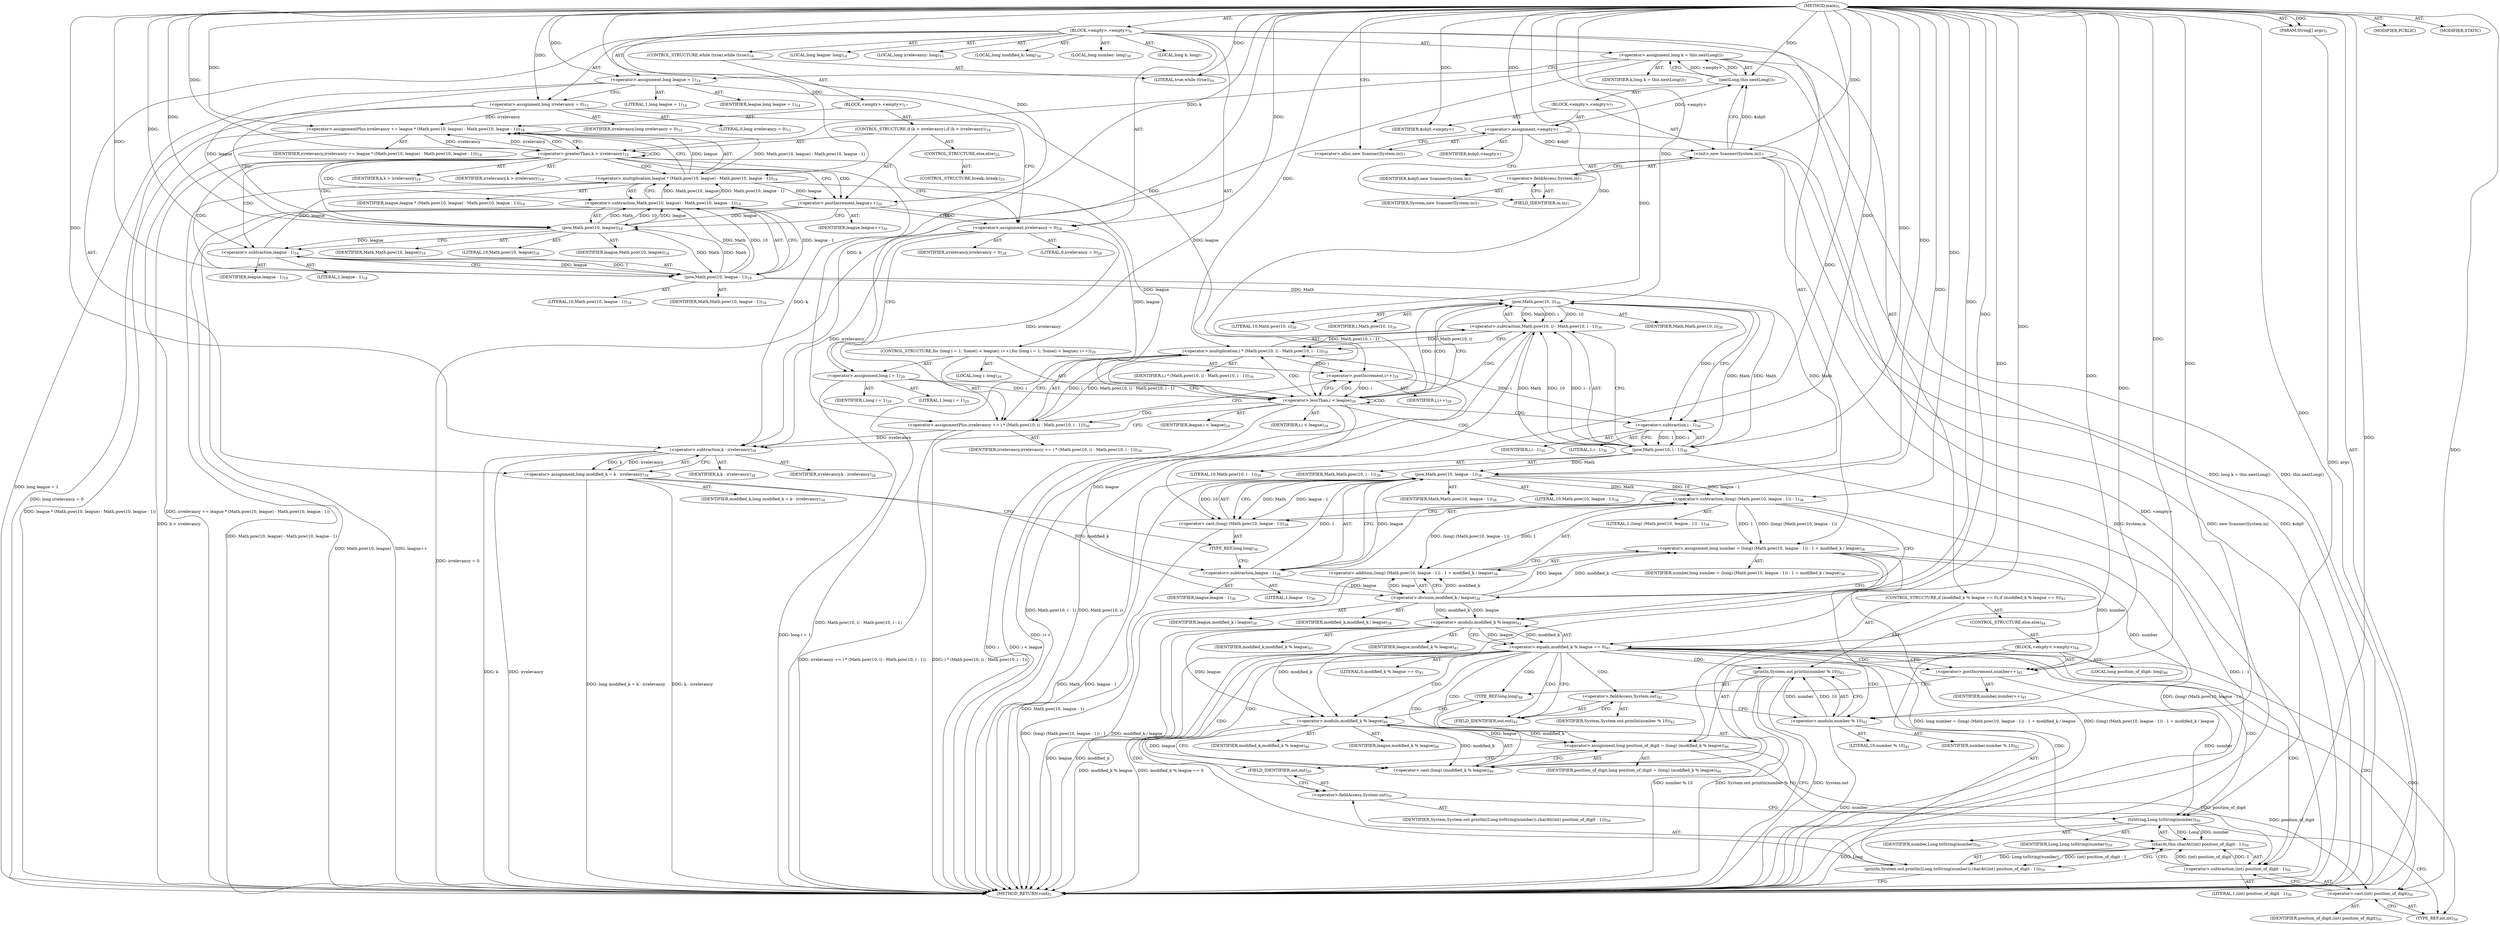digraph "main" {  
"17" [label = <(METHOD,main)<SUB>5</SUB>> ]
"18" [label = <(PARAM,String[] args)<SUB>5</SUB>> ]
"19" [label = <(BLOCK,&lt;empty&gt;,&lt;empty&gt;)<SUB>6</SUB>> ]
"20" [label = <(LOCAL,long k: long)<SUB>7</SUB>> ]
"21" [label = <(&lt;operator&gt;.assignment,long k = this.nextLong())<SUB>7</SUB>> ]
"22" [label = <(IDENTIFIER,k,long k = this.nextLong())<SUB>7</SUB>> ]
"23" [label = <(nextLong,this.nextLong())<SUB>7</SUB>> ]
"24" [label = <(BLOCK,&lt;empty&gt;,&lt;empty&gt;)<SUB>7</SUB>> ]
"25" [label = <(&lt;operator&gt;.assignment,&lt;empty&gt;)> ]
"26" [label = <(IDENTIFIER,$obj0,&lt;empty&gt;)> ]
"27" [label = <(&lt;operator&gt;.alloc,new Scanner(System.in))<SUB>7</SUB>> ]
"28" [label = <(&lt;init&gt;,new Scanner(System.in))<SUB>7</SUB>> ]
"29" [label = <(IDENTIFIER,$obj0,new Scanner(System.in))> ]
"30" [label = <(&lt;operator&gt;.fieldAccess,System.in)<SUB>7</SUB>> ]
"31" [label = <(IDENTIFIER,System,new Scanner(System.in))<SUB>7</SUB>> ]
"32" [label = <(FIELD_IDENTIFIER,in,in)<SUB>7</SUB>> ]
"33" [label = <(IDENTIFIER,$obj0,&lt;empty&gt;)> ]
"34" [label = <(LOCAL,long league: long)<SUB>14</SUB>> ]
"35" [label = <(&lt;operator&gt;.assignment,long league = 1)<SUB>14</SUB>> ]
"36" [label = <(IDENTIFIER,league,long league = 1)<SUB>14</SUB>> ]
"37" [label = <(LITERAL,1,long league = 1)<SUB>14</SUB>> ]
"38" [label = <(LOCAL,long irrelevancy: long)<SUB>15</SUB>> ]
"39" [label = <(&lt;operator&gt;.assignment,long irrelevancy = 0)<SUB>15</SUB>> ]
"40" [label = <(IDENTIFIER,irrelevancy,long irrelevancy = 0)<SUB>15</SUB>> ]
"41" [label = <(LITERAL,0,long irrelevancy = 0)<SUB>15</SUB>> ]
"42" [label = <(CONTROL_STRUCTURE,while (true),while (true))<SUB>16</SUB>> ]
"43" [label = <(LITERAL,true,while (true))<SUB>16</SUB>> ]
"44" [label = <(BLOCK,&lt;empty&gt;,&lt;empty&gt;)<SUB>17</SUB>> ]
"45" [label = <(&lt;operator&gt;.assignmentPlus,irrelevancy += league * (Math.pow(10, league) - Math.pow(10, league - 1)))<SUB>18</SUB>> ]
"46" [label = <(IDENTIFIER,irrelevancy,irrelevancy += league * (Math.pow(10, league) - Math.pow(10, league - 1)))<SUB>18</SUB>> ]
"47" [label = <(&lt;operator&gt;.multiplication,league * (Math.pow(10, league) - Math.pow(10, league - 1)))<SUB>18</SUB>> ]
"48" [label = <(IDENTIFIER,league,league * (Math.pow(10, league) - Math.pow(10, league - 1)))<SUB>18</SUB>> ]
"49" [label = <(&lt;operator&gt;.subtraction,Math.pow(10, league) - Math.pow(10, league - 1))<SUB>18</SUB>> ]
"50" [label = <(pow,Math.pow(10, league))<SUB>18</SUB>> ]
"51" [label = <(IDENTIFIER,Math,Math.pow(10, league))<SUB>18</SUB>> ]
"52" [label = <(LITERAL,10,Math.pow(10, league))<SUB>18</SUB>> ]
"53" [label = <(IDENTIFIER,league,Math.pow(10, league))<SUB>18</SUB>> ]
"54" [label = <(pow,Math.pow(10, league - 1))<SUB>18</SUB>> ]
"55" [label = <(IDENTIFIER,Math,Math.pow(10, league - 1))<SUB>18</SUB>> ]
"56" [label = <(LITERAL,10,Math.pow(10, league - 1))<SUB>18</SUB>> ]
"57" [label = <(&lt;operator&gt;.subtraction,league - 1)<SUB>18</SUB>> ]
"58" [label = <(IDENTIFIER,league,league - 1)<SUB>18</SUB>> ]
"59" [label = <(LITERAL,1,league - 1)<SUB>18</SUB>> ]
"60" [label = <(CONTROL_STRUCTURE,if (k &gt; irrelevancy),if (k &gt; irrelevancy))<SUB>19</SUB>> ]
"61" [label = <(&lt;operator&gt;.greaterThan,k &gt; irrelevancy)<SUB>19</SUB>> ]
"62" [label = <(IDENTIFIER,k,k &gt; irrelevancy)<SUB>19</SUB>> ]
"63" [label = <(IDENTIFIER,irrelevancy,k &gt; irrelevancy)<SUB>19</SUB>> ]
"64" [label = <(&lt;operator&gt;.postIncrement,league++)<SUB>20</SUB>> ]
"65" [label = <(IDENTIFIER,league,league++)<SUB>20</SUB>> ]
"66" [label = <(CONTROL_STRUCTURE,else,else)<SUB>25</SUB>> ]
"67" [label = <(CONTROL_STRUCTURE,break;,break;)<SUB>25</SUB>> ]
"68" [label = <(&lt;operator&gt;.assignment,irrelevancy = 0)<SUB>28</SUB>> ]
"69" [label = <(IDENTIFIER,irrelevancy,irrelevancy = 0)<SUB>28</SUB>> ]
"70" [label = <(LITERAL,0,irrelevancy = 0)<SUB>28</SUB>> ]
"71" [label = <(CONTROL_STRUCTURE,for (long i = 1; Some(i &lt; league); i++),for (long i = 1; Some(i &lt; league); i++))<SUB>29</SUB>> ]
"72" [label = <(LOCAL,long i: long)<SUB>29</SUB>> ]
"73" [label = <(&lt;operator&gt;.assignment,long i = 1)<SUB>29</SUB>> ]
"74" [label = <(IDENTIFIER,i,long i = 1)<SUB>29</SUB>> ]
"75" [label = <(LITERAL,1,long i = 1)<SUB>29</SUB>> ]
"76" [label = <(&lt;operator&gt;.lessThan,i &lt; league)<SUB>29</SUB>> ]
"77" [label = <(IDENTIFIER,i,i &lt; league)<SUB>29</SUB>> ]
"78" [label = <(IDENTIFIER,league,i &lt; league)<SUB>29</SUB>> ]
"79" [label = <(&lt;operator&gt;.postIncrement,i++)<SUB>29</SUB>> ]
"80" [label = <(IDENTIFIER,i,i++)<SUB>29</SUB>> ]
"81" [label = <(&lt;operator&gt;.assignmentPlus,irrelevancy += i * (Math.pow(10, i) - Math.pow(10, i - 1)))<SUB>30</SUB>> ]
"82" [label = <(IDENTIFIER,irrelevancy,irrelevancy += i * (Math.pow(10, i) - Math.pow(10, i - 1)))<SUB>30</SUB>> ]
"83" [label = <(&lt;operator&gt;.multiplication,i * (Math.pow(10, i) - Math.pow(10, i - 1)))<SUB>30</SUB>> ]
"84" [label = <(IDENTIFIER,i,i * (Math.pow(10, i) - Math.pow(10, i - 1)))<SUB>30</SUB>> ]
"85" [label = <(&lt;operator&gt;.subtraction,Math.pow(10, i) - Math.pow(10, i - 1))<SUB>30</SUB>> ]
"86" [label = <(pow,Math.pow(10, i))<SUB>30</SUB>> ]
"87" [label = <(IDENTIFIER,Math,Math.pow(10, i))<SUB>30</SUB>> ]
"88" [label = <(LITERAL,10,Math.pow(10, i))<SUB>30</SUB>> ]
"89" [label = <(IDENTIFIER,i,Math.pow(10, i))<SUB>30</SUB>> ]
"90" [label = <(pow,Math.pow(10, i - 1))<SUB>30</SUB>> ]
"91" [label = <(IDENTIFIER,Math,Math.pow(10, i - 1))<SUB>30</SUB>> ]
"92" [label = <(LITERAL,10,Math.pow(10, i - 1))<SUB>30</SUB>> ]
"93" [label = <(&lt;operator&gt;.subtraction,i - 1)<SUB>30</SUB>> ]
"94" [label = <(IDENTIFIER,i,i - 1)<SUB>30</SUB>> ]
"95" [label = <(LITERAL,1,i - 1)<SUB>30</SUB>> ]
"96" [label = <(LOCAL,long modified_k: long)<SUB>34</SUB>> ]
"97" [label = <(&lt;operator&gt;.assignment,long modified_k = k - irrelevancy)<SUB>34</SUB>> ]
"98" [label = <(IDENTIFIER,modified_k,long modified_k = k - irrelevancy)<SUB>34</SUB>> ]
"99" [label = <(&lt;operator&gt;.subtraction,k - irrelevancy)<SUB>34</SUB>> ]
"100" [label = <(IDENTIFIER,k,k - irrelevancy)<SUB>34</SUB>> ]
"101" [label = <(IDENTIFIER,irrelevancy,k - irrelevancy)<SUB>34</SUB>> ]
"102" [label = <(LOCAL,long number: long)<SUB>38</SUB>> ]
"103" [label = <(&lt;operator&gt;.assignment,long number = (long) (Math.pow(10, league - 1)) - 1 + modified_k / league)<SUB>38</SUB>> ]
"104" [label = <(IDENTIFIER,number,long number = (long) (Math.pow(10, league - 1)) - 1 + modified_k / league)<SUB>38</SUB>> ]
"105" [label = <(&lt;operator&gt;.addition,(long) (Math.pow(10, league - 1)) - 1 + modified_k / league)<SUB>38</SUB>> ]
"106" [label = <(&lt;operator&gt;.subtraction,(long) (Math.pow(10, league - 1)) - 1)<SUB>38</SUB>> ]
"107" [label = <(&lt;operator&gt;.cast,(long) (Math.pow(10, league - 1)))<SUB>38</SUB>> ]
"108" [label = <(TYPE_REF,long,long)<SUB>38</SUB>> ]
"109" [label = <(pow,Math.pow(10, league - 1))<SUB>38</SUB>> ]
"110" [label = <(IDENTIFIER,Math,Math.pow(10, league - 1))<SUB>38</SUB>> ]
"111" [label = <(LITERAL,10,Math.pow(10, league - 1))<SUB>38</SUB>> ]
"112" [label = <(&lt;operator&gt;.subtraction,league - 1)<SUB>38</SUB>> ]
"113" [label = <(IDENTIFIER,league,league - 1)<SUB>38</SUB>> ]
"114" [label = <(LITERAL,1,league - 1)<SUB>38</SUB>> ]
"115" [label = <(LITERAL,1,(long) (Math.pow(10, league - 1)) - 1)<SUB>38</SUB>> ]
"116" [label = <(&lt;operator&gt;.division,modified_k / league)<SUB>38</SUB>> ]
"117" [label = <(IDENTIFIER,modified_k,modified_k / league)<SUB>38</SUB>> ]
"118" [label = <(IDENTIFIER,league,modified_k / league)<SUB>38</SUB>> ]
"119" [label = <(CONTROL_STRUCTURE,if (modified_k % league == 0),if (modified_k % league == 0))<SUB>41</SUB>> ]
"120" [label = <(&lt;operator&gt;.equals,modified_k % league == 0)<SUB>41</SUB>> ]
"121" [label = <(&lt;operator&gt;.modulo,modified_k % league)<SUB>41</SUB>> ]
"122" [label = <(IDENTIFIER,modified_k,modified_k % league)<SUB>41</SUB>> ]
"123" [label = <(IDENTIFIER,league,modified_k % league)<SUB>41</SUB>> ]
"124" [label = <(LITERAL,0,modified_k % league == 0)<SUB>41</SUB>> ]
"125" [label = <(println,System.out.println(number % 10))<SUB>42</SUB>> ]
"126" [label = <(&lt;operator&gt;.fieldAccess,System.out)<SUB>42</SUB>> ]
"127" [label = <(IDENTIFIER,System,System.out.println(number % 10))<SUB>42</SUB>> ]
"128" [label = <(FIELD_IDENTIFIER,out,out)<SUB>42</SUB>> ]
"129" [label = <(&lt;operator&gt;.modulo,number % 10)<SUB>42</SUB>> ]
"130" [label = <(IDENTIFIER,number,number % 10)<SUB>42</SUB>> ]
"131" [label = <(LITERAL,10,number % 10)<SUB>42</SUB>> ]
"132" [label = <(CONTROL_STRUCTURE,else,else)<SUB>44</SUB>> ]
"133" [label = <(BLOCK,&lt;empty&gt;,&lt;empty&gt;)<SUB>44</SUB>> ]
"134" [label = <(&lt;operator&gt;.postIncrement,number++)<SUB>45</SUB>> ]
"135" [label = <(IDENTIFIER,number,number++)<SUB>45</SUB>> ]
"136" [label = <(LOCAL,long position_of_digit: long)<SUB>46</SUB>> ]
"137" [label = <(&lt;operator&gt;.assignment,long position_of_digit = (long) (modified_k % league))<SUB>46</SUB>> ]
"138" [label = <(IDENTIFIER,position_of_digit,long position_of_digit = (long) (modified_k % league))<SUB>46</SUB>> ]
"139" [label = <(&lt;operator&gt;.cast,(long) (modified_k % league))<SUB>46</SUB>> ]
"140" [label = <(TYPE_REF,long,long)<SUB>46</SUB>> ]
"141" [label = <(&lt;operator&gt;.modulo,modified_k % league)<SUB>46</SUB>> ]
"142" [label = <(IDENTIFIER,modified_k,modified_k % league)<SUB>46</SUB>> ]
"143" [label = <(IDENTIFIER,league,modified_k % league)<SUB>46</SUB>> ]
"144" [label = <(println,System.out.println((Long.toString(number)).charAt((int) position_of_digit - 1)))<SUB>50</SUB>> ]
"145" [label = <(&lt;operator&gt;.fieldAccess,System.out)<SUB>50</SUB>> ]
"146" [label = <(IDENTIFIER,System,System.out.println((Long.toString(number)).charAt((int) position_of_digit - 1)))<SUB>50</SUB>> ]
"147" [label = <(FIELD_IDENTIFIER,out,out)<SUB>50</SUB>> ]
"148" [label = <(charAt,this.charAt((int) position_of_digit - 1))<SUB>50</SUB>> ]
"149" [label = <(toString,Long.toString(number))<SUB>50</SUB>> ]
"150" [label = <(IDENTIFIER,Long,Long.toString(number))<SUB>50</SUB>> ]
"151" [label = <(IDENTIFIER,number,Long.toString(number))<SUB>50</SUB>> ]
"152" [label = <(&lt;operator&gt;.subtraction,(int) position_of_digit - 1)<SUB>50</SUB>> ]
"153" [label = <(&lt;operator&gt;.cast,(int) position_of_digit)<SUB>50</SUB>> ]
"154" [label = <(TYPE_REF,int,int)<SUB>50</SUB>> ]
"155" [label = <(IDENTIFIER,position_of_digit,(int) position_of_digit)<SUB>50</SUB>> ]
"156" [label = <(LITERAL,1,(int) position_of_digit - 1)<SUB>50</SUB>> ]
"157" [label = <(MODIFIER,PUBLIC)> ]
"158" [label = <(MODIFIER,STATIC)> ]
"159" [label = <(METHOD_RETURN,void)<SUB>5</SUB>> ]
  "17" -> "18"  [ label = "AST: "] 
  "17" -> "19"  [ label = "AST: "] 
  "17" -> "157"  [ label = "AST: "] 
  "17" -> "158"  [ label = "AST: "] 
  "17" -> "159"  [ label = "AST: "] 
  "19" -> "20"  [ label = "AST: "] 
  "19" -> "21"  [ label = "AST: "] 
  "19" -> "34"  [ label = "AST: "] 
  "19" -> "35"  [ label = "AST: "] 
  "19" -> "38"  [ label = "AST: "] 
  "19" -> "39"  [ label = "AST: "] 
  "19" -> "42"  [ label = "AST: "] 
  "19" -> "68"  [ label = "AST: "] 
  "19" -> "71"  [ label = "AST: "] 
  "19" -> "96"  [ label = "AST: "] 
  "19" -> "97"  [ label = "AST: "] 
  "19" -> "102"  [ label = "AST: "] 
  "19" -> "103"  [ label = "AST: "] 
  "19" -> "119"  [ label = "AST: "] 
  "21" -> "22"  [ label = "AST: "] 
  "21" -> "23"  [ label = "AST: "] 
  "23" -> "24"  [ label = "AST: "] 
  "24" -> "25"  [ label = "AST: "] 
  "24" -> "28"  [ label = "AST: "] 
  "24" -> "33"  [ label = "AST: "] 
  "25" -> "26"  [ label = "AST: "] 
  "25" -> "27"  [ label = "AST: "] 
  "28" -> "29"  [ label = "AST: "] 
  "28" -> "30"  [ label = "AST: "] 
  "30" -> "31"  [ label = "AST: "] 
  "30" -> "32"  [ label = "AST: "] 
  "35" -> "36"  [ label = "AST: "] 
  "35" -> "37"  [ label = "AST: "] 
  "39" -> "40"  [ label = "AST: "] 
  "39" -> "41"  [ label = "AST: "] 
  "42" -> "43"  [ label = "AST: "] 
  "42" -> "44"  [ label = "AST: "] 
  "44" -> "45"  [ label = "AST: "] 
  "44" -> "60"  [ label = "AST: "] 
  "45" -> "46"  [ label = "AST: "] 
  "45" -> "47"  [ label = "AST: "] 
  "47" -> "48"  [ label = "AST: "] 
  "47" -> "49"  [ label = "AST: "] 
  "49" -> "50"  [ label = "AST: "] 
  "49" -> "54"  [ label = "AST: "] 
  "50" -> "51"  [ label = "AST: "] 
  "50" -> "52"  [ label = "AST: "] 
  "50" -> "53"  [ label = "AST: "] 
  "54" -> "55"  [ label = "AST: "] 
  "54" -> "56"  [ label = "AST: "] 
  "54" -> "57"  [ label = "AST: "] 
  "57" -> "58"  [ label = "AST: "] 
  "57" -> "59"  [ label = "AST: "] 
  "60" -> "61"  [ label = "AST: "] 
  "60" -> "64"  [ label = "AST: "] 
  "60" -> "66"  [ label = "AST: "] 
  "61" -> "62"  [ label = "AST: "] 
  "61" -> "63"  [ label = "AST: "] 
  "64" -> "65"  [ label = "AST: "] 
  "66" -> "67"  [ label = "AST: "] 
  "68" -> "69"  [ label = "AST: "] 
  "68" -> "70"  [ label = "AST: "] 
  "71" -> "72"  [ label = "AST: "] 
  "71" -> "73"  [ label = "AST: "] 
  "71" -> "76"  [ label = "AST: "] 
  "71" -> "79"  [ label = "AST: "] 
  "71" -> "81"  [ label = "AST: "] 
  "73" -> "74"  [ label = "AST: "] 
  "73" -> "75"  [ label = "AST: "] 
  "76" -> "77"  [ label = "AST: "] 
  "76" -> "78"  [ label = "AST: "] 
  "79" -> "80"  [ label = "AST: "] 
  "81" -> "82"  [ label = "AST: "] 
  "81" -> "83"  [ label = "AST: "] 
  "83" -> "84"  [ label = "AST: "] 
  "83" -> "85"  [ label = "AST: "] 
  "85" -> "86"  [ label = "AST: "] 
  "85" -> "90"  [ label = "AST: "] 
  "86" -> "87"  [ label = "AST: "] 
  "86" -> "88"  [ label = "AST: "] 
  "86" -> "89"  [ label = "AST: "] 
  "90" -> "91"  [ label = "AST: "] 
  "90" -> "92"  [ label = "AST: "] 
  "90" -> "93"  [ label = "AST: "] 
  "93" -> "94"  [ label = "AST: "] 
  "93" -> "95"  [ label = "AST: "] 
  "97" -> "98"  [ label = "AST: "] 
  "97" -> "99"  [ label = "AST: "] 
  "99" -> "100"  [ label = "AST: "] 
  "99" -> "101"  [ label = "AST: "] 
  "103" -> "104"  [ label = "AST: "] 
  "103" -> "105"  [ label = "AST: "] 
  "105" -> "106"  [ label = "AST: "] 
  "105" -> "116"  [ label = "AST: "] 
  "106" -> "107"  [ label = "AST: "] 
  "106" -> "115"  [ label = "AST: "] 
  "107" -> "108"  [ label = "AST: "] 
  "107" -> "109"  [ label = "AST: "] 
  "109" -> "110"  [ label = "AST: "] 
  "109" -> "111"  [ label = "AST: "] 
  "109" -> "112"  [ label = "AST: "] 
  "112" -> "113"  [ label = "AST: "] 
  "112" -> "114"  [ label = "AST: "] 
  "116" -> "117"  [ label = "AST: "] 
  "116" -> "118"  [ label = "AST: "] 
  "119" -> "120"  [ label = "AST: "] 
  "119" -> "125"  [ label = "AST: "] 
  "119" -> "132"  [ label = "AST: "] 
  "120" -> "121"  [ label = "AST: "] 
  "120" -> "124"  [ label = "AST: "] 
  "121" -> "122"  [ label = "AST: "] 
  "121" -> "123"  [ label = "AST: "] 
  "125" -> "126"  [ label = "AST: "] 
  "125" -> "129"  [ label = "AST: "] 
  "126" -> "127"  [ label = "AST: "] 
  "126" -> "128"  [ label = "AST: "] 
  "129" -> "130"  [ label = "AST: "] 
  "129" -> "131"  [ label = "AST: "] 
  "132" -> "133"  [ label = "AST: "] 
  "133" -> "134"  [ label = "AST: "] 
  "133" -> "136"  [ label = "AST: "] 
  "133" -> "137"  [ label = "AST: "] 
  "133" -> "144"  [ label = "AST: "] 
  "134" -> "135"  [ label = "AST: "] 
  "137" -> "138"  [ label = "AST: "] 
  "137" -> "139"  [ label = "AST: "] 
  "139" -> "140"  [ label = "AST: "] 
  "139" -> "141"  [ label = "AST: "] 
  "141" -> "142"  [ label = "AST: "] 
  "141" -> "143"  [ label = "AST: "] 
  "144" -> "145"  [ label = "AST: "] 
  "144" -> "148"  [ label = "AST: "] 
  "145" -> "146"  [ label = "AST: "] 
  "145" -> "147"  [ label = "AST: "] 
  "148" -> "149"  [ label = "AST: "] 
  "148" -> "152"  [ label = "AST: "] 
  "149" -> "150"  [ label = "AST: "] 
  "149" -> "151"  [ label = "AST: "] 
  "152" -> "153"  [ label = "AST: "] 
  "152" -> "156"  [ label = "AST: "] 
  "153" -> "154"  [ label = "AST: "] 
  "153" -> "155"  [ label = "AST: "] 
  "21" -> "35"  [ label = "CFG: "] 
  "35" -> "39"  [ label = "CFG: "] 
  "39" -> "50"  [ label = "CFG: "] 
  "39" -> "68"  [ label = "CFG: "] 
  "68" -> "73"  [ label = "CFG: "] 
  "97" -> "108"  [ label = "CFG: "] 
  "103" -> "121"  [ label = "CFG: "] 
  "23" -> "21"  [ label = "CFG: "] 
  "73" -> "76"  [ label = "CFG: "] 
  "76" -> "86"  [ label = "CFG: "] 
  "76" -> "99"  [ label = "CFG: "] 
  "79" -> "76"  [ label = "CFG: "] 
  "81" -> "79"  [ label = "CFG: "] 
  "99" -> "97"  [ label = "CFG: "] 
  "105" -> "103"  [ label = "CFG: "] 
  "120" -> "128"  [ label = "CFG: "] 
  "120" -> "134"  [ label = "CFG: "] 
  "125" -> "159"  [ label = "CFG: "] 
  "45" -> "61"  [ label = "CFG: "] 
  "83" -> "81"  [ label = "CFG: "] 
  "106" -> "116"  [ label = "CFG: "] 
  "116" -> "105"  [ label = "CFG: "] 
  "121" -> "120"  [ label = "CFG: "] 
  "126" -> "129"  [ label = "CFG: "] 
  "129" -> "125"  [ label = "CFG: "] 
  "25" -> "32"  [ label = "CFG: "] 
  "28" -> "23"  [ label = "CFG: "] 
  "47" -> "45"  [ label = "CFG: "] 
  "61" -> "64"  [ label = "CFG: "] 
  "61" -> "68"  [ label = "CFG: "] 
  "64" -> "50"  [ label = "CFG: "] 
  "64" -> "68"  [ label = "CFG: "] 
  "85" -> "83"  [ label = "CFG: "] 
  "107" -> "106"  [ label = "CFG: "] 
  "128" -> "126"  [ label = "CFG: "] 
  "134" -> "140"  [ label = "CFG: "] 
  "137" -> "147"  [ label = "CFG: "] 
  "144" -> "159"  [ label = "CFG: "] 
  "27" -> "25"  [ label = "CFG: "] 
  "30" -> "28"  [ label = "CFG: "] 
  "49" -> "47"  [ label = "CFG: "] 
  "86" -> "93"  [ label = "CFG: "] 
  "90" -> "85"  [ label = "CFG: "] 
  "108" -> "112"  [ label = "CFG: "] 
  "109" -> "107"  [ label = "CFG: "] 
  "139" -> "137"  [ label = "CFG: "] 
  "145" -> "149"  [ label = "CFG: "] 
  "148" -> "144"  [ label = "CFG: "] 
  "32" -> "30"  [ label = "CFG: "] 
  "50" -> "57"  [ label = "CFG: "] 
  "54" -> "49"  [ label = "CFG: "] 
  "93" -> "90"  [ label = "CFG: "] 
  "112" -> "109"  [ label = "CFG: "] 
  "140" -> "141"  [ label = "CFG: "] 
  "141" -> "139"  [ label = "CFG: "] 
  "147" -> "145"  [ label = "CFG: "] 
  "149" -> "154"  [ label = "CFG: "] 
  "152" -> "148"  [ label = "CFG: "] 
  "57" -> "54"  [ label = "CFG: "] 
  "153" -> "152"  [ label = "CFG: "] 
  "154" -> "153"  [ label = "CFG: "] 
  "17" -> "27"  [ label = "CFG: "] 
  "18" -> "159"  [ label = "DDG: args"] 
  "25" -> "159"  [ label = "DDG: &lt;empty&gt;"] 
  "28" -> "159"  [ label = "DDG: $obj0"] 
  "28" -> "159"  [ label = "DDG: System.in"] 
  "28" -> "159"  [ label = "DDG: new Scanner(System.in)"] 
  "21" -> "159"  [ label = "DDG: this.nextLong()"] 
  "21" -> "159"  [ label = "DDG: long k = this.nextLong()"] 
  "35" -> "159"  [ label = "DDG: long league = 1"] 
  "39" -> "159"  [ label = "DDG: long irrelevancy = 0"] 
  "49" -> "159"  [ label = "DDG: Math.pow(10, league)"] 
  "47" -> "159"  [ label = "DDG: Math.pow(10, league) - Math.pow(10, league - 1)"] 
  "45" -> "159"  [ label = "DDG: league * (Math.pow(10, league) - Math.pow(10, league - 1))"] 
  "45" -> "159"  [ label = "DDG: irrelevancy += league * (Math.pow(10, league) - Math.pow(10, league - 1))"] 
  "61" -> "159"  [ label = "DDG: k &gt; irrelevancy"] 
  "68" -> "159"  [ label = "DDG: irrelevancy = 0"] 
  "73" -> "159"  [ label = "DDG: long i = 1"] 
  "76" -> "159"  [ label = "DDG: i"] 
  "76" -> "159"  [ label = "DDG: i &lt; league"] 
  "99" -> "159"  [ label = "DDG: k"] 
  "99" -> "159"  [ label = "DDG: irrelevancy"] 
  "97" -> "159"  [ label = "DDG: k - irrelevancy"] 
  "97" -> "159"  [ label = "DDG: long modified_k = k - irrelevancy"] 
  "109" -> "159"  [ label = "DDG: Math"] 
  "109" -> "159"  [ label = "DDG: league - 1"] 
  "107" -> "159"  [ label = "DDG: Math.pow(10, league - 1)"] 
  "106" -> "159"  [ label = "DDG: (long) (Math.pow(10, league - 1))"] 
  "105" -> "159"  [ label = "DDG: (long) (Math.pow(10, league - 1)) - 1"] 
  "105" -> "159"  [ label = "DDG: modified_k / league"] 
  "103" -> "159"  [ label = "DDG: (long) (Math.pow(10, league - 1)) - 1 + modified_k / league"] 
  "103" -> "159"  [ label = "DDG: long number = (long) (Math.pow(10, league - 1)) - 1 + modified_k / league"] 
  "121" -> "159"  [ label = "DDG: modified_k"] 
  "121" -> "159"  [ label = "DDG: league"] 
  "120" -> "159"  [ label = "DDG: modified_k % league"] 
  "120" -> "159"  [ label = "DDG: modified_k % league == 0"] 
  "125" -> "159"  [ label = "DDG: System.out"] 
  "129" -> "159"  [ label = "DDG: number"] 
  "125" -> "159"  [ label = "DDG: number % 10"] 
  "125" -> "159"  [ label = "DDG: System.out.println(number % 10)"] 
  "85" -> "159"  [ label = "DDG: Math.pow(10, i)"] 
  "90" -> "159"  [ label = "DDG: i - 1"] 
  "85" -> "159"  [ label = "DDG: Math.pow(10, i - 1)"] 
  "83" -> "159"  [ label = "DDG: Math.pow(10, i) - Math.pow(10, i - 1)"] 
  "81" -> "159"  [ label = "DDG: i * (Math.pow(10, i) - Math.pow(10, i - 1))"] 
  "81" -> "159"  [ label = "DDG: irrelevancy += i * (Math.pow(10, i) - Math.pow(10, i - 1))"] 
  "79" -> "159"  [ label = "DDG: i++"] 
  "64" -> "159"  [ label = "DDG: league++"] 
  "149" -> "159"  [ label = "DDG: Long"] 
  "17" -> "18"  [ label = "DDG: "] 
  "23" -> "21"  [ label = "DDG: &lt;empty&gt;"] 
  "23" -> "21"  [ label = "DDG: "] 
  "17" -> "35"  [ label = "DDG: "] 
  "17" -> "39"  [ label = "DDG: "] 
  "17" -> "68"  [ label = "DDG: "] 
  "99" -> "97"  [ label = "DDG: k"] 
  "99" -> "97"  [ label = "DDG: irrelevancy"] 
  "106" -> "103"  [ label = "DDG: (long) (Math.pow(10, league - 1))"] 
  "106" -> "103"  [ label = "DDG: 1"] 
  "116" -> "103"  [ label = "DDG: modified_k"] 
  "116" -> "103"  [ label = "DDG: league"] 
  "17" -> "43"  [ label = "DDG: "] 
  "17" -> "73"  [ label = "DDG: "] 
  "83" -> "81"  [ label = "DDG: i"] 
  "83" -> "81"  [ label = "DDG: Math.pow(10, i) - Math.pow(10, i - 1)"] 
  "25" -> "23"  [ label = "DDG: &lt;empty&gt;"] 
  "28" -> "23"  [ label = "DDG: $obj0"] 
  "17" -> "23"  [ label = "DDG: "] 
  "47" -> "45"  [ label = "DDG: league"] 
  "47" -> "45"  [ label = "DDG: Math.pow(10, league) - Math.pow(10, league - 1)"] 
  "73" -> "76"  [ label = "DDG: i"] 
  "79" -> "76"  [ label = "DDG: i"] 
  "17" -> "76"  [ label = "DDG: "] 
  "35" -> "76"  [ label = "DDG: league"] 
  "47" -> "76"  [ label = "DDG: league"] 
  "64" -> "76"  [ label = "DDG: league"] 
  "83" -> "79"  [ label = "DDG: i"] 
  "17" -> "79"  [ label = "DDG: "] 
  "68" -> "81"  [ label = "DDG: irrelevancy"] 
  "17" -> "81"  [ label = "DDG: "] 
  "21" -> "99"  [ label = "DDG: k"] 
  "61" -> "99"  [ label = "DDG: k"] 
  "17" -> "99"  [ label = "DDG: "] 
  "68" -> "99"  [ label = "DDG: irrelevancy"] 
  "81" -> "99"  [ label = "DDG: irrelevancy"] 
  "106" -> "105"  [ label = "DDG: (long) (Math.pow(10, league - 1))"] 
  "106" -> "105"  [ label = "DDG: 1"] 
  "116" -> "105"  [ label = "DDG: modified_k"] 
  "116" -> "105"  [ label = "DDG: league"] 
  "121" -> "120"  [ label = "DDG: modified_k"] 
  "121" -> "120"  [ label = "DDG: league"] 
  "17" -> "120"  [ label = "DDG: "] 
  "129" -> "125"  [ label = "DDG: number"] 
  "129" -> "125"  [ label = "DDG: 10"] 
  "17" -> "25"  [ label = "DDG: "] 
  "17" -> "33"  [ label = "DDG: "] 
  "39" -> "45"  [ label = "DDG: irrelevancy"] 
  "61" -> "45"  [ label = "DDG: irrelevancy"] 
  "17" -> "45"  [ label = "DDG: "] 
  "93" -> "83"  [ label = "DDG: i"] 
  "17" -> "83"  [ label = "DDG: "] 
  "85" -> "83"  [ label = "DDG: Math.pow(10, i)"] 
  "85" -> "83"  [ label = "DDG: Math.pow(10, i - 1)"] 
  "17" -> "106"  [ label = "DDG: "] 
  "109" -> "106"  [ label = "DDG: Math"] 
  "109" -> "106"  [ label = "DDG: 10"] 
  "109" -> "106"  [ label = "DDG: league - 1"] 
  "97" -> "116"  [ label = "DDG: modified_k"] 
  "17" -> "116"  [ label = "DDG: "] 
  "112" -> "116"  [ label = "DDG: league"] 
  "116" -> "121"  [ label = "DDG: modified_k"] 
  "17" -> "121"  [ label = "DDG: "] 
  "116" -> "121"  [ label = "DDG: league"] 
  "103" -> "129"  [ label = "DDG: number"] 
  "17" -> "129"  [ label = "DDG: "] 
  "17" -> "137"  [ label = "DDG: "] 
  "141" -> "137"  [ label = "DDG: modified_k"] 
  "141" -> "137"  [ label = "DDG: league"] 
  "25" -> "28"  [ label = "DDG: $obj0"] 
  "17" -> "28"  [ label = "DDG: "] 
  "57" -> "47"  [ label = "DDG: league"] 
  "17" -> "47"  [ label = "DDG: "] 
  "49" -> "47"  [ label = "DDG: Math.pow(10, league)"] 
  "49" -> "47"  [ label = "DDG: Math.pow(10, league - 1)"] 
  "21" -> "61"  [ label = "DDG: k"] 
  "17" -> "61"  [ label = "DDG: "] 
  "45" -> "61"  [ label = "DDG: irrelevancy"] 
  "47" -> "64"  [ label = "DDG: league"] 
  "17" -> "64"  [ label = "DDG: "] 
  "86" -> "85"  [ label = "DDG: Math"] 
  "86" -> "85"  [ label = "DDG: 10"] 
  "86" -> "85"  [ label = "DDG: i"] 
  "90" -> "85"  [ label = "DDG: Math"] 
  "90" -> "85"  [ label = "DDG: 10"] 
  "90" -> "85"  [ label = "DDG: i - 1"] 
  "17" -> "107"  [ label = "DDG: "] 
  "109" -> "107"  [ label = "DDG: Math"] 
  "109" -> "107"  [ label = "DDG: 10"] 
  "109" -> "107"  [ label = "DDG: league - 1"] 
  "103" -> "134"  [ label = "DDG: number"] 
  "17" -> "134"  [ label = "DDG: "] 
  "148" -> "144"  [ label = "DDG: Long.toString(number)"] 
  "148" -> "144"  [ label = "DDG: (int) position_of_digit - 1"] 
  "50" -> "49"  [ label = "DDG: Math"] 
  "50" -> "49"  [ label = "DDG: 10"] 
  "50" -> "49"  [ label = "DDG: league"] 
  "54" -> "49"  [ label = "DDG: Math"] 
  "54" -> "49"  [ label = "DDG: 10"] 
  "54" -> "49"  [ label = "DDG: league - 1"] 
  "54" -> "86"  [ label = "DDG: Math"] 
  "90" -> "86"  [ label = "DDG: Math"] 
  "17" -> "86"  [ label = "DDG: "] 
  "76" -> "86"  [ label = "DDG: i"] 
  "86" -> "90"  [ label = "DDG: Math"] 
  "17" -> "90"  [ label = "DDG: "] 
  "93" -> "90"  [ label = "DDG: i"] 
  "93" -> "90"  [ label = "DDG: 1"] 
  "54" -> "109"  [ label = "DDG: Math"] 
  "90" -> "109"  [ label = "DDG: Math"] 
  "17" -> "109"  [ label = "DDG: "] 
  "112" -> "109"  [ label = "DDG: league"] 
  "112" -> "109"  [ label = "DDG: 1"] 
  "17" -> "139"  [ label = "DDG: "] 
  "141" -> "139"  [ label = "DDG: modified_k"] 
  "141" -> "139"  [ label = "DDG: league"] 
  "149" -> "148"  [ label = "DDG: Long"] 
  "149" -> "148"  [ label = "DDG: number"] 
  "152" -> "148"  [ label = "DDG: (int) position_of_digit"] 
  "152" -> "148"  [ label = "DDG: 1"] 
  "54" -> "50"  [ label = "DDG: Math"] 
  "17" -> "50"  [ label = "DDG: "] 
  "35" -> "50"  [ label = "DDG: league"] 
  "64" -> "50"  [ label = "DDG: league"] 
  "50" -> "54"  [ label = "DDG: Math"] 
  "17" -> "54"  [ label = "DDG: "] 
  "57" -> "54"  [ label = "DDG: league"] 
  "57" -> "54"  [ label = "DDG: 1"] 
  "86" -> "93"  [ label = "DDG: i"] 
  "17" -> "93"  [ label = "DDG: "] 
  "76" -> "112"  [ label = "DDG: league"] 
  "17" -> "112"  [ label = "DDG: "] 
  "121" -> "141"  [ label = "DDG: modified_k"] 
  "17" -> "141"  [ label = "DDG: "] 
  "121" -> "141"  [ label = "DDG: league"] 
  "17" -> "149"  [ label = "DDG: "] 
  "134" -> "149"  [ label = "DDG: number"] 
  "17" -> "152"  [ label = "DDG: "] 
  "137" -> "152"  [ label = "DDG: position_of_digit"] 
  "50" -> "57"  [ label = "DDG: league"] 
  "17" -> "57"  [ label = "DDG: "] 
  "17" -> "153"  [ label = "DDG: "] 
  "137" -> "153"  [ label = "DDG: position_of_digit"] 
  "76" -> "81"  [ label = "CDG: "] 
  "76" -> "85"  [ label = "CDG: "] 
  "76" -> "76"  [ label = "CDG: "] 
  "76" -> "93"  [ label = "CDG: "] 
  "76" -> "90"  [ label = "CDG: "] 
  "76" -> "79"  [ label = "CDG: "] 
  "76" -> "83"  [ label = "CDG: "] 
  "76" -> "86"  [ label = "CDG: "] 
  "120" -> "141"  [ label = "CDG: "] 
  "120" -> "154"  [ label = "CDG: "] 
  "120" -> "145"  [ label = "CDG: "] 
  "120" -> "128"  [ label = "CDG: "] 
  "120" -> "149"  [ label = "CDG: "] 
  "120" -> "153"  [ label = "CDG: "] 
  "120" -> "144"  [ label = "CDG: "] 
  "120" -> "129"  [ label = "CDG: "] 
  "120" -> "134"  [ label = "CDG: "] 
  "120" -> "140"  [ label = "CDG: "] 
  "120" -> "148"  [ label = "CDG: "] 
  "120" -> "126"  [ label = "CDG: "] 
  "120" -> "137"  [ label = "CDG: "] 
  "120" -> "152"  [ label = "CDG: "] 
  "120" -> "147"  [ label = "CDG: "] 
  "120" -> "139"  [ label = "CDG: "] 
  "120" -> "125"  [ label = "CDG: "] 
  "61" -> "64"  [ label = "CDG: "] 
  "61" -> "47"  [ label = "CDG: "] 
  "61" -> "49"  [ label = "CDG: "] 
  "61" -> "57"  [ label = "CDG: "] 
  "61" -> "45"  [ label = "CDG: "] 
  "61" -> "50"  [ label = "CDG: "] 
  "61" -> "54"  [ label = "CDG: "] 
  "61" -> "61"  [ label = "CDG: "] 
}
